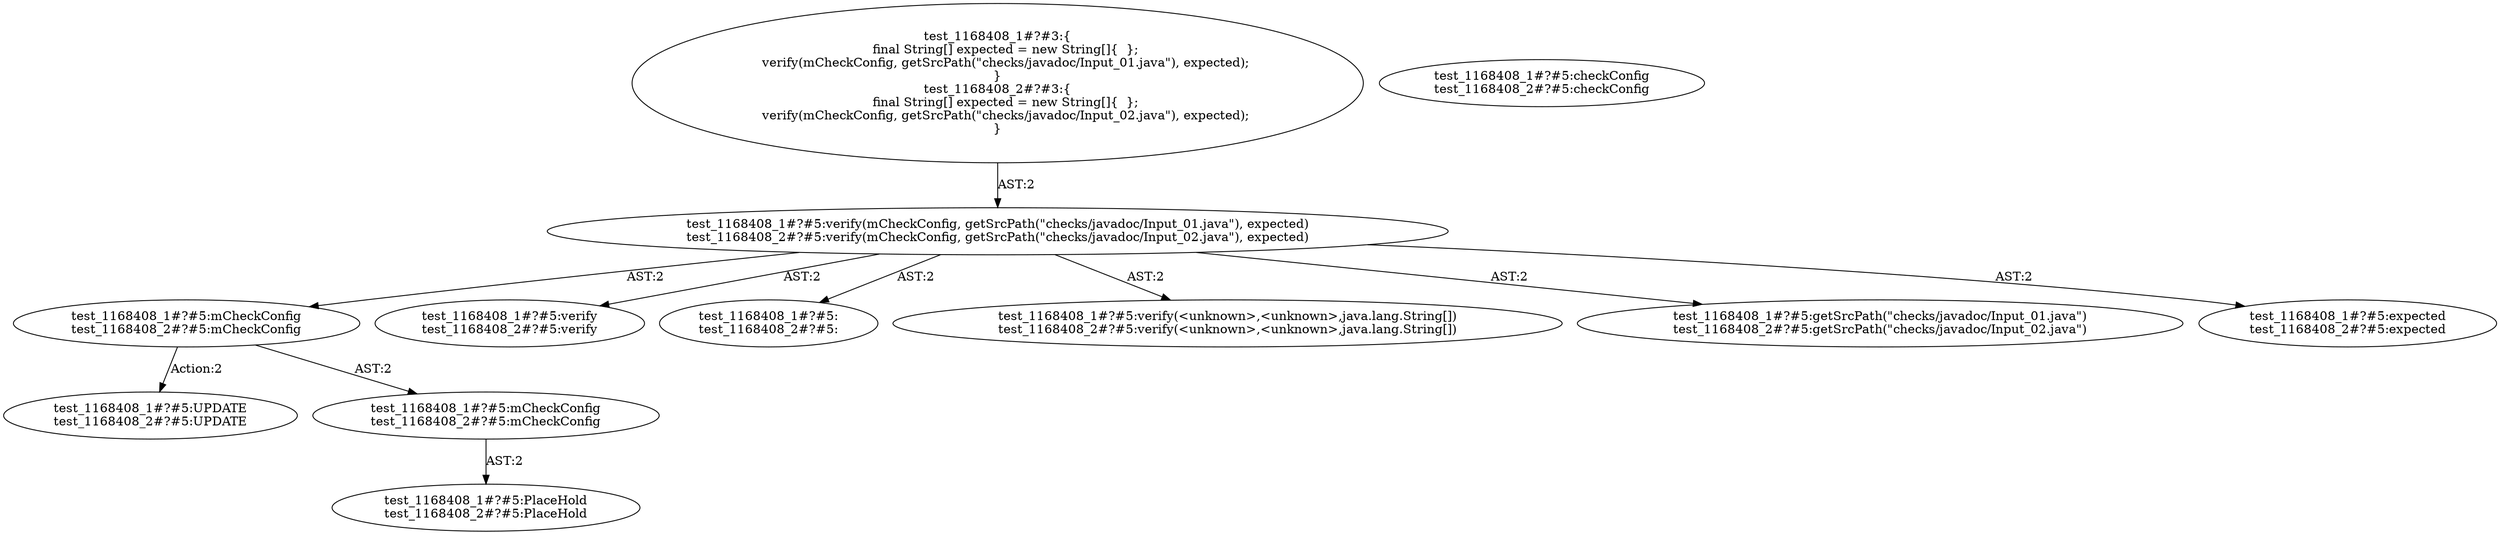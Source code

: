 digraph "Pattern" {
0 [label="test_1168408_1#?#5:UPDATE
test_1168408_2#?#5:UPDATE" shape=ellipse]
1 [label="test_1168408_1#?#5:mCheckConfig
test_1168408_2#?#5:mCheckConfig" shape=ellipse]
2 [label="test_1168408_1#?#5:verify(mCheckConfig, getSrcPath(\"checks/javadoc/Input_01.java\"), expected)
test_1168408_2#?#5:verify(mCheckConfig, getSrcPath(\"checks/javadoc/Input_02.java\"), expected)" shape=ellipse]
3 [label="test_1168408_1#?#3:\{
    final String[] expected = new String[]\{  \};
    verify(mCheckConfig, getSrcPath(\"checks/javadoc/Input_01.java\"), expected);
\}
test_1168408_2#?#3:\{
    final String[] expected = new String[]\{  \};
    verify(mCheckConfig, getSrcPath(\"checks/javadoc/Input_02.java\"), expected);
\}" shape=ellipse]
4 [label="test_1168408_1#?#5:verify
test_1168408_2#?#5:verify" shape=ellipse]
5 [label="test_1168408_1#?#5:
test_1168408_2#?#5:" shape=ellipse]
6 [label="test_1168408_1#?#5:verify(<unknown>,<unknown>,java.lang.String[])
test_1168408_2#?#5:verify(<unknown>,<unknown>,java.lang.String[])" shape=ellipse]
7 [label="test_1168408_1#?#5:getSrcPath(\"checks/javadoc/Input_01.java\")
test_1168408_2#?#5:getSrcPath(\"checks/javadoc/Input_02.java\")" shape=ellipse]
8 [label="test_1168408_1#?#5:expected
test_1168408_2#?#5:expected" shape=ellipse]
9 [label="test_1168408_1#?#5:mCheckConfig
test_1168408_2#?#5:mCheckConfig" shape=ellipse]
10 [label="test_1168408_1#?#5:PlaceHold
test_1168408_2#?#5:PlaceHold" shape=ellipse]
11 [label="test_1168408_1#?#5:checkConfig
test_1168408_2#?#5:checkConfig" shape=ellipse]
1 -> 0 [label="Action:2"];
1 -> 9 [label="AST:2"];
2 -> 1 [label="AST:2"];
2 -> 4 [label="AST:2"];
2 -> 5 [label="AST:2"];
2 -> 6 [label="AST:2"];
2 -> 7 [label="AST:2"];
2 -> 8 [label="AST:2"];
3 -> 2 [label="AST:2"];
9 -> 10 [label="AST:2"];
}